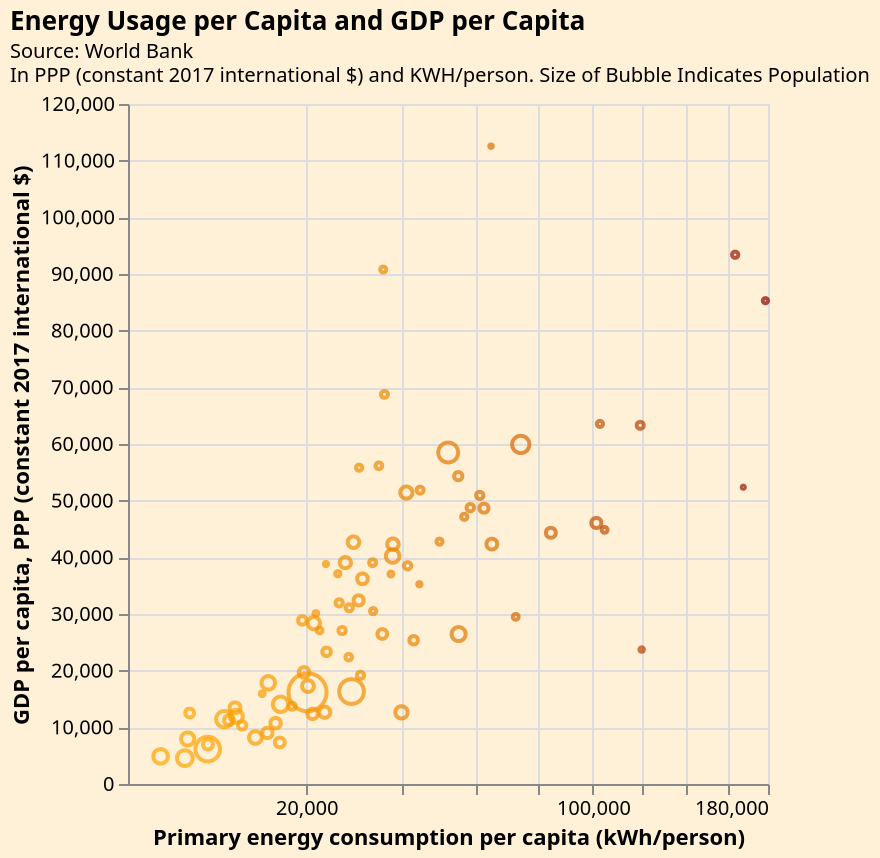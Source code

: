 {
  "$schema": "https://vega.github.io/schema/vega-lite/v5.json",
  "description": "Energy Usage per Capita and GDP per Capita",
  "title": {
    "text": "Energy Usage per Capita and GDP per Capita",
    "anchor": "start",
    "subtitle": [
      "Source: World Bank",
      "In PPP (constant 2017 international $) and KWH/person. Size of Bubble Indicates Population"
    ],
    "subtitleFontSize": 10
  },
  "config": {
    "background": "#fff0d8",
    "legend": {
      "disable": true
    }
  },
  "data": {
    "values": [
      {
        "Entity": "Algeria",
        "Year": 2020,
        "Primary energy consumption per capita (kWh/person)": "14923.5556640625",
        "GDP per capita, PPP (constant 2017 international $)": 10735.4,
        "Population (historical estimates)": 43451668
      },
      {
        "Entity": "Argentina",
        "Year": 2020,
        "Primary energy consumption per capita (kWh/person)": "19489.865234375",
        "GDP per capita, PPP (constant 2017 international $)": 19690.7,
        "Population (historical estimates)": 45036032
      },
      {
        "Entity": "Australia",
        "Year": 2020,
        "Primary energy consumption per capita (kWh/person)": "62494.203125",
        "GDP per capita, PPP (constant 2017 international $)": 48678.7,
        "Population (historical estimates)": 25670052
      },
      {
        "Entity": "Austria",
        "Year": 2020,
        "Primary energy consumption per capita (kWh/person)": "44448.46484375",
        "GDP per capita, PPP (constant 2017 international $)": 51857.7,
        "Population (historical estimates)": 8907780
      },
      {
        "Entity": "Azerbaijan",
        "Year": 2020,
        "Primary energy consumption per capita (kWh/person)": "17494.951171875",
        "GDP per capita, PPP (constant 2017 international $)": 13726.8,
        "Population (historical estimates)": 10284952
      },
      {
        "Entity": "Bangladesh",
        "Year": 2020,
        "Primary energy consumption per capita (kWh/person)": "2664.44775390625",
        "GDP per capita, PPP (constant 2017 international $)": 4871.4,
        "Population (historical estimates)": 167420944
      },
      {
        "Entity": "Belarus",
        "Year": 2020,
        "Primary energy consumption per capita (kWh/person)": "30349.560546875",
        "GDP per capita, PPP (constant 2017 international $)": 19186.8,
        "Population (historical estimates)": 9633745
      },
      {
        "Entity": "Belgium",
        "Year": 2020,
        "Primary energy consumption per capita (kWh/person)": "58385.23046875",
        "GDP per capita, PPP (constant 2017 international $)": 48769.7,
        "Population (historical estimates)": 11561716
      },
      {
        "Entity": "Brazil",
        "Year": 2020,
        "Primary energy consumption per capita (kWh/person)": "15683.080078125",
        "GDP per capita, PPP (constant 2017 international $)": 14064,
        "Population (historical estimates)": 213196304
      },
      {
        "Entity": "Bulgaria",
        "Year": 2020,
        "Primary energy consumption per capita (kWh/person)": "27898.556640625",
        "GDP per capita, PPP (constant 2017 international $)": 22379.1,
        "Population (historical estimates)": 6979181
      },
      {
        "Entity": "Canada",
        "Year": 2020,
        "Primary energy consumption per capita (kWh/person)": "101731.53125",
        "GDP per capita, PPP (constant 2017 international $)": 46064.3,
        "Population (historical estimates)": 37888704
      },
      {
        "Entity": "Chile",
        "Year": 2020,
        "Primary energy consumption per capita (kWh/person)": "23537.9453125",
        "GDP per capita, PPP (constant 2017 international $)": 23324.5,
        "Population (historical estimates)": 19300318
      },
      {
        "Entity": "China",
        "Year": 2020,
        "Primary energy consumption per capita (kWh/person)": "28481.830078125",
        "GDP per capita, PPP (constant 2017 international $)": 16315.8,
        "Population (historical estimates)": 1424929792
      },
      {
        "Entity": "Colombia",
        "Year": 2020,
        "Primary energy consumption per capita (kWh/person)": "9463.1806640625",
        "GDP per capita, PPP (constant 2017 international $)": 13448.9,
        "Population (historical estimates)": 50930656
      },
      {
        "Entity": "Croatia",
        "Year": 2020,
        "Primary energy consumption per capita (kWh/person)": "22258.83203125",
        "GDP per capita, PPP (constant 2017 international $)": 27077,
        "Population (historical estimates)": 4096872
      },
      {
        "Entity": "Cyprus",
        "Year": 2020,
        "Primary energy consumption per capita (kWh/person)": "23424.076171875",
        "GDP per capita, PPP (constant 2017 international $)": 38816.1,
        "Population (historical estimates)": 1237540
      },
      {
        "Entity": "Czechia",
        "Year": 2020,
        "Primary energy consumption per capita (kWh/person)": "41282.71875",
        "GDP per capita, PPP (constant 2017 international $)": 38511.3,
        "Population (historical estimates)": 10530951
      },
      {
        "Entity": "Denmark",
        "Year": 2020,
        "Primary energy consumption per capita (kWh/person)": "30081.701171875",
        "GDP per capita, PPP (constant 2017 international $)": 55819.9,
        "Population (historical estimates)": 5825638
      },
      {
        "Entity": "Ecuador",
        "Year": 2020,
        "Primary energy consumption per capita (kWh/person)": "10335.3173828125",
        "GDP per capita, PPP (constant 2017 international $)": 10329.2,
        "Population (historical estimates)": 17588596
      },
      {
        "Entity": "Egypt",
        "Year": 2020,
        "Primary energy consumption per capita (kWh/person)": "9612.5888671875",
        "GDP per capita, PPP (constant 2017 international $)": 11951.4,
        "Population (historical estimates)": 107465128
      },
      {
        "Entity": "Estonia",
        "Year": 2020,
        "Primary energy consumption per capita (kWh/person)": "44261.19921875",
        "GDP per capita, PPP (constant 2017 international $)": 35257.2,
        "Population (historical estimates)": 1329449
      },
      {
        "Entity": "Finland",
        "Year": 2020,
        "Primary energy consumption per capita (kWh/person)": "56608.80078125",
        "GDP per capita, PPP (constant 2017 international $)": 47154.4,
        "Population (historical estimates)": 5529468
      },
      {
        "Entity": "France",
        "Year": 2020,
        "Primary energy consumption per capita (kWh/person)": "37692.0703125",
        "GDP per capita, PPP (constant 2017 international $)": 42320.5,
        "Population (historical estimates)": 64480052
      },
      {
        "Entity": "Germany",
        "Year": 2020,
        "Primary energy consumption per capita (kWh/person)": "40966.94921875",
        "GDP per capita, PPP (constant 2017 international $)": 51423.2,
        "Population (historical estimates)": 83328992
      },
      {
        "Entity": "Greece",
        "Year": 2020,
        "Primary energy consumption per capita (kWh/person)": "26558.4765625",
        "GDP per capita, PPP (constant 2017 international $)": 27072.6,
        "Population (historical estimates)": 10512232
      },
      {
        "Entity": "Hong Kong",
        "Year": 2020,
        "Primary energy consumption per capita (kWh/person)": "34426.15234375",
        "GDP per capita, PPP (constant 2017 international $)": 56154,
        "Population (historical estimates)": 7500955
      },
      {
        "Entity": "Hungary",
        "Year": 2020,
        "Primary energy consumption per capita (kWh/person)": "28011.142578125",
        "GDP per capita, PPP (constant 2017 international $)": 31098.4,
        "Population (historical estimates)": 9750571
      },
      {
        "Entity": "Iceland",
        "Year": 2020,
        "Primary energy consumption per capita (kWh/person)": "167358.359375",
        "GDP per capita, PPP (constant 2017 international $)": 52375.7,
        "Population (historical estimates)": 366682
      },
      {
        "Entity": "India",
        "Year": 2020,
        "Primary energy consumption per capita (kWh/person)": "6479.626953125",
        "GDP per capita, PPP (constant 2017 international $)": 6165.7,
        "Population (historical estimates)": 1396387072
      },
      {
        "Entity": "Indonesia",
        "Year": 2020,
        "Primary energy consumption per capita (kWh/person)": "8224.626953125",
        "GDP per capita, PPP (constant 2017 international $)": 11445,
        "Population (historical estimates)": 271857984
      },
      {
        "Entity": "Iran",
        "Year": 2020,
        "Primary energy consumption per capita (kWh/person)": "39762.52734375",
        "GDP per capita, PPP (constant 2017 international $)": 12644.4,
        "Population (historical estimates)": 87290192
      },
      {
        "Entity": "Iraq",
        "Year": 2020,
        "Primary energy consumption per capita (kWh/person)": "13716.458984375",
        "GDP per capita, PPP (constant 2017 international $)": 9012.4,
        "Population (historical estimates)": 42556988
      },
      {
        "Entity": "Ireland",
        "Year": 2020,
        "Primary energy consumption per capita (kWh/person)": "35422.26171875",
        "GDP per capita, PPP (constant 2017 international $)": 90789.2,
        "Population (historical estimates)": 4946123
      },
      {
        "Entity": "Israel",
        "Year": 2020,
        "Primary energy consumption per capita (kWh/person)": "33011.45703125",
        "GDP per capita, PPP (constant 2017 international $)": 39056.4,
        "Population (historical estimates)": 8757487
      },
      {
        "Entity": "Italy",
        "Year": 2020,
        "Primary energy consumption per capita (kWh/person)": "27215.712890625",
        "GDP per capita, PPP (constant 2017 international $)": 39073.4,
        "Population (historical estimates)": 59500576
      },
      {
        "Entity": "Japan",
        "Year": 2020,
        "Primary energy consumption per capita (kWh/person)": "37626.50390625",
        "GDP per capita, PPP (constant 2017 international $)": 40232.2,
        "Population (historical estimates)": 125244760
      },
      {
        "Entity": "Kazakhstan",
        "Year": 2020,
        "Primary energy consumption per capita (kWh/person)": "42798.63671875",
        "GDP per capita, PPP (constant 2017 international $)": 25363.2,
        "Population (historical estimates)": 18979250
      },
      {
        "Entity": "Kuwait",
        "Year": 2020,
        "Primary energy consumption per capita (kWh/person)": "104990.765625",
        "GDP per capita, PPP (constant 2017 international $)": 44847.1,
        "Population (historical estimates)": 4360451
      },
      {
        "Entity": "Latvia",
        "Year": 2020,
        "Primary energy consumption per capita (kWh/person)": "21574.96875",
        "GDP per capita, PPP (constant 2017 international $)": 30100.3,
        "Population (historical estimates)": 1897057
      },
      {
        "Entity": "Lithuania",
        "Year": 2020,
        "Primary energy consumption per capita (kWh/person)": "25705.791015625",
        "GDP per capita, PPP (constant 2017 international $)": 37107.1,
        "Population (historical estimates)": 2820269
      },
      {
        "Entity": "Luxembourg",
        "Year": 2020,
        "Primary energy consumption per capita (kWh/person)": "64694.06640625",
        "GDP per capita, PPP (constant 2017 international $)": 112557.3,
        "Population (historical estimates)": 630401
      },
      {
        "Entity": "Malaysia",
        "Year": 2020,
        "Primary energy consumption per capita (kWh/person)": "35205.984375",
        "GDP per capita, PPP (constant 2017 international $)": 26471.7,
        "Population (historical estimates)": 33199988
      },
      {
        "Entity": "Mexico",
        "Year": 2020,
        "Primary energy consumption per capita (kWh/person)": "13853.501953125",
        "GDP per capita, PPP (constant 2017 international $)": 17852.4,
        "Population (historical estimates)": 125998296
      },
      {
        "Entity": "Morocco",
        "Year": 2020,
        "Primary energy consumption per capita (kWh/person)": "6505.1630859375",
        "GDP per capita, PPP (constant 2017 international $)": 6986.3,
        "Population (historical estimates)": 36688768
      },
      {
        "Entity": "Netherlands",
        "Year": 2020,
        "Primary energy consumption per capita (kWh/person)": "54869.12109375",
        "GDP per capita, PPP (constant 2017 international $)": 54324.4,
        "Population (historical estimates)": 17434562
      },
      {
        "Entity": "New Zealand",
        "Year": 2020,
        "Primary energy consumption per capita (kWh/person)": "49609.375",
        "GDP per capita, PPP (constant 2017 international $)": 42774.7,
        "Population (historical estimates)": 5061130
      },
      {
        "Entity": "North America",
        "Year": 2020,
        "Primary energy consumption per capita (kWh/person)": "52011.91015625",
        "GDP per capita, PPP (constant 2017 international $)": 58496.8,
        "Population (historical estimates)": 594263186
      },
      {
        "Entity": "North Macedonia",
        "Year": 2020,
        "Primary energy consumption per capita (kWh/person)": "12981.953125",
        "GDP per capita, PPP (constant 2017 international $)": 15931.4,
        "Population (historical estimates)": 2111078
      },
      {
        "Entity": "Norway",
        "Year": 2020,
        "Primary energy consumption per capita (kWh/person)": "103128.3828125",
        "GDP per capita, PPP (constant 2017 international $)": 63548,
        "Population (historical estimates)": 5379836
      },
      {
        "Entity": "Oman",
        "Year": 2020,
        "Primary energy consumption per capita (kWh/person)": "72628.5703125",
        "GDP per capita, PPP (constant 2017 international $)": 29502.1,
        "Population (historical estimates)": 4543406
      },
      {
        "Entity": "Pakistan",
        "Year": 2020,
        "Primary energy consumption per capita (kWh/person)": "4420.59619140625",
        "GDP per capita, PPP (constant 2017 international $)": 4562.6,
        "Population (historical estimates)": 227196736
      },
      {
        "Entity": "Peru",
        "Year": 2020,
        "Primary energy consumption per capita (kWh/person)": "8754.240234375",
        "GDP per capita, PPP (constant 2017 international $)": 11260.8,
        "Population (historical estimates)": 33304768
      },
      {
        "Entity": "Philippines",
        "Year": 2020,
        "Primary energy consumption per capita (kWh/person)": "4653.69970703125",
        "GDP per capita, PPP (constant 2017 international $)": 7953.6,
        "Population (historical estimates)": 112190984
      },
      {
        "Entity": "Poland",
        "Year": 2020,
        "Primary energy consumption per capita (kWh/person)": "29967.81640625",
        "GDP per capita, PPP (constant 2017 international $)": 32398.7,
        "Population (historical estimates)": 38428368
      },
      {
        "Entity": "Portugal",
        "Year": 2020,
        "Primary energy consumption per capita (kWh/person)": "25975.78515625",
        "GDP per capita, PPP (constant 2017 international $)": 31961.8,
        "Population (historical estimates)": 10298186
      },
      {
        "Entity": "Qatar",
        "Year": 2020,
        "Primary energy consumption per capita (kWh/person)": "178662",
        "GDP per capita, PPP (constant 2017 international $)": 85290.5,
        "Population (historical estimates)": 2760390
      },
      {
        "Entity": "Romania",
        "Year": 2020,
        "Primary energy consumption per capita (kWh/person)": "19199.23046875",
        "GDP per capita, PPP (constant 2017 international $)": 28870.9,
        "Population (historical estimates)": 19442040
      },
      {
        "Entity": "Russia",
        "Year": 2020,
        "Primary energy consumption per capita (kWh/person)": "54971.953125",
        "GDP per capita, PPP (constant 2017 international $)": 26456.4,
        "Population (historical estimates)": 145617328
      },
      {
        "Entity": "Saudi Arabia",
        "Year": 2020,
        "Primary energy consumption per capita (kWh/person)": "84697.9140625",
        "GDP per capita, PPP (constant 2017 international $)": 44328.2,
        "Population (historical estimates)": 35997108
      },
      {
        "Entity": "Singapore",
        "Year": 2020,
        "Primary energy consumption per capita (kWh/person)": "163306.546875",
        "GDP per capita, PPP (constant 2017 international $)": 93397,
        "Population (historical estimates)": 5909874
      },
      {
        "Entity": "Slovakia",
        "Year": 2020,
        "Primary energy consumption per capita (kWh/person)": "33126.2421875",
        "GDP per capita, PPP (constant 2017 international $)": 30509.8,
        "Population (historical estimates)": 5456681
      },
      {
        "Entity": "Slovenia",
        "Year": 2020,
        "Primary energy consumption per capita (kWh/person)": "37223.421875",
        "GDP per capita, PPP (constant 2017 international $)": 37050.5,
        "Population (historical estimates)": 2117648
      },
      {
        "Entity": "South Africa",
        "Year": 2020,
        "Primary energy consumption per capita (kWh/person)": "23196.705078125",
        "GDP per capita, PPP (constant 2017 international $)": 12665.8,
        "Population (historical estimates)": 58801928
      },
      {
        "Entity": "South Korea",
        "Year": 2020,
        "Primary energy consumption per capita (kWh/person)": "64942.35546875",
        "GDP per capita, PPP (constant 2017 international $)": 42335.9,
        "Population (historical estimates)": 51844688
      },
      {
        "Entity": "Spain",
        "Year": 2020,
        "Primary energy consumption per capita (kWh/person)": "30787.166015625",
        "GDP per capita, PPP (constant 2017 international $)": 36210.9,
        "Population (historical estimates)": 47363808
      },
      {
        "Entity": "Sri Lanka",
        "Year": 2020,
        "Primary energy consumption per capita (kWh/person)": "4821.7939453125",
        "GDP per capita, PPP (constant 2017 international $)": 12536.9,
        "Population (historical estimates)": 21715076
      },
      {
        "Entity": "Sweden",
        "Year": 2020,
        "Primary energy consumption per capita (kWh/person)": "61217.20703125",
        "GDP per capita, PPP (constant 2017 international $)": 50923.1,
        "Population (historical estimates)": 10368968
      },
      {
        "Entity": "Switzerland",
        "Year": 2020,
        "Primary energy consumption per capita (kWh/person)": "35699.67578125",
        "GDP per capita, PPP (constant 2017 international $)": 68755.4,
        "Population (historical estimates)": 8638609
      },
      {
        "Entity": "Thailand",
        "Year": 2020,
        "Primary energy consumption per capita (kWh/person)": "20175.748046875",
        "GDP per capita, PPP (constant 2017 international $)": 17284.7,
        "Population (historical estimates)": 71475664
      },
      {
        "Entity": "Trinidad and Tobago",
        "Year": 2020,
        "Primary energy consumption per capita (kWh/person)": "120252.578125",
        "GDP per capita, PPP (constant 2017 international $)": 23722.5,
        "Population (historical estimates)": 1518142
      },
      {
        "Entity": "Turkey",
        "Year": 2020,
        "Primary energy consumption per capita (kWh/person)": "21215.16015625",
        "GDP per capita, PPP (constant 2017 international $)": 28393.5,
        "Population (historical estimates)": 84135432
      },
      {
        "Entity": "Ukraine",
        "Year": 2020,
        "Primary energy consumption per capita (kWh/person)": "20992.607421875",
        "GDP per capita, PPP (constant 2017 international $)": 12375.9,
        "Population (historical estimates)": 43909664
      },
      {
        "Entity": "United Arab Emirates",
        "Year": 2020,
        "Primary energy consumption per capita (kWh/person)": "119625.15625",
        "GDP per capita, PPP (constant 2017 international $)": 63299.4,
        "Population (historical estimates)": 9287286
      },
      {
        "Entity": "United Kingdom",
        "Year": 2020,
        "Primary energy consumption per capita (kWh/person)": "28889.13671875",
        "GDP per capita, PPP (constant 2017 international $)": 42675.8,
        "Population (historical estimates)": 67059472
      },
      {
        "Entity": "United States",
        "Year": 2020,
        "Primary energy consumption per capita (kWh/person)": "74299.171875",
        "GDP per capita, PPP (constant 2017 international $)": 59919.8,
        "Population (historical estimates)": 335942016
      },
      {
        "Entity": "Uzbekistan",
        "Year": 2020,
        "Primary energy consumption per capita (kWh/person)": "15566.9521484375",
        "GDP per capita, PPP (constant 2017 international $)": 7331.9,
        "Population (historical estimates)": 33526662
      },
      {
        "Entity": "Vietnam",
        "Year": 2020,
        "Primary energy consumption per capita (kWh/person)": "12050.384765625",
        "GDP per capita, PPP (constant 2017 international $)": 8200.3,
        "Population (historical estimates)": 96648680
      },
      {
        "Entity": "World",
        "Year": 2020,
        "Primary energy consumption per capita (kWh/person)": "20099.318359375",
        "GDP per capita, PPP (constant 2017 international $)": 16185.2,
        "Population (historical estimates)": 7840952832
      }
    ]
  },
  "mark": {
    "type": "point"
  },
  "encoding": {
    "color": {
      "field": "Primary energy consumption per capita (kWh/person)",
      "type": "quantitative",
      "scale": {
        "range": [
          "orange",
          "darkred"
        ]
      }
    },
    "x": {
      "field": "Primary energy consumption per capita (kWh/person)",
      "type": "quantitative",
      "scale": {
        "type": "sqrt",
        "domain": [
          1000,
          180000
        ]
      }
    },
    "y": {
      "field": "GDP per capita, PPP (constant 2017 international $)",
      "type": "quantitative"
    },
    "tooltip": [
      {
        "field": "Entity",
        "type": "nominal",
        "title": "Country"
      },
      {
        "field": "GDP per capita, PPP (constant 2017 international $)",
        "title": "GDP Per/Capita"
      },
      {
        "field": "Primary energy consumption per capita (kWh/person)",
        "title": "Per Person Energy Consumption",
        "format": ".02f"
      },
      {
        "title": "Population",
        "field": "Population (historical estimates)"
      }
    ],
    "size": {
      "field": "Population (historical estimates)",
      "sort": "ascending",
      "scale": {
        "type": "sqrt"
      }
    }
  },
  "width": 320,
  "height": 340
}